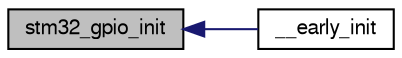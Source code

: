 digraph "stm32_gpio_init"
{
  edge [fontname="FreeSans",fontsize="10",labelfontname="FreeSans",labelfontsize="10"];
  node [fontname="FreeSans",fontsize="10",shape=record];
  rankdir="LR";
  Node1 [label="stm32_gpio_init",height=0.2,width=0.4,color="black", fillcolor="grey75", style="filled", fontcolor="black"];
  Node1 -> Node2 [dir="back",color="midnightblue",fontsize="10",style="solid",fontname="FreeSans"];
  Node2 [label="__early_init",height=0.2,width=0.4,color="black", fillcolor="white", style="filled",URL="$lia_2chibios_2v1_81_2board_8c.html#a32c73ccd62cbae6568272cc6949531f2",tooltip="Early initialization code. "];
}
